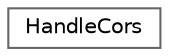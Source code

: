 digraph "Graphical Class Hierarchy"
{
 // LATEX_PDF_SIZE
  bgcolor="transparent";
  edge [fontname=Helvetica,fontsize=10,labelfontname=Helvetica,labelfontsize=10];
  node [fontname=Helvetica,fontsize=10,shape=box,height=0.2,width=0.4];
  rankdir="LR";
  Node0 [id="Node000000",label="HandleCors",height=0.2,width=0.4,color="grey40", fillcolor="white", style="filled",URL="$class_app_1_1_http_1_1_middleware_1_1_cors_1_1_handle_cors.html",tooltip=" "];
}

